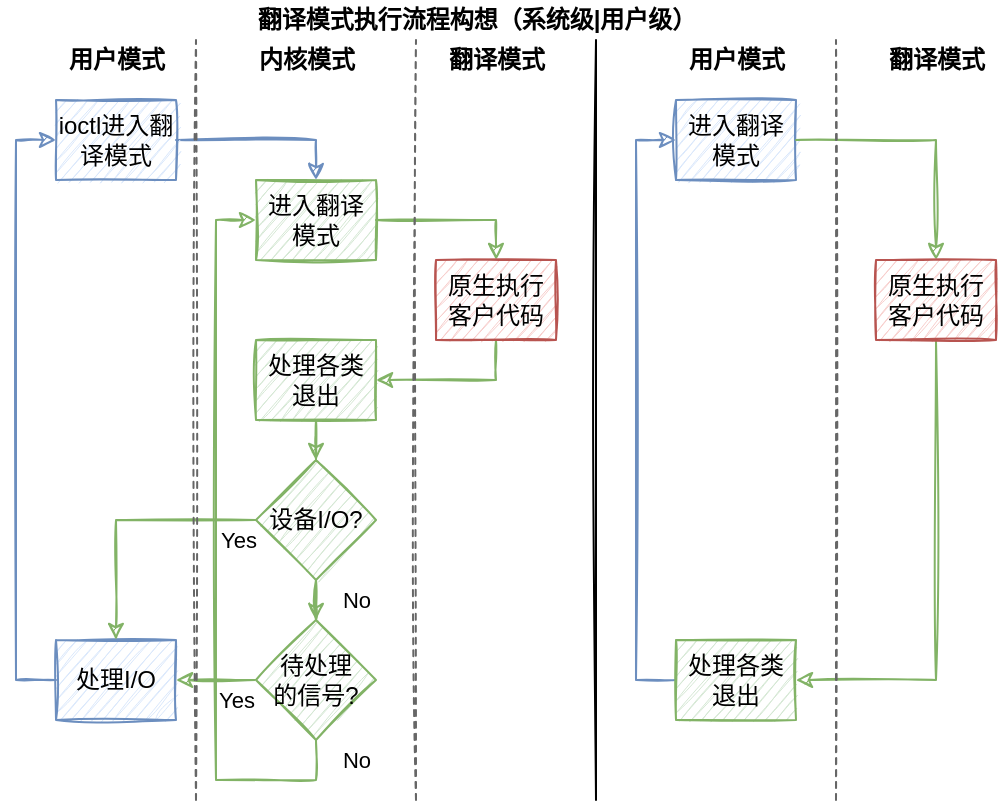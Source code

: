 <?xml version="1.0"?>
<mxfile version="18.1.3">
  <diagram id="EjLPqHsa3jpSlwRIpOHd" name="Page-1">
    <mxGraphModel dx="2" dy="1" grid="1" gridSize="10" guides="1" tooltips="1" connect="1" arrows="1" fold="1" page="1" pageScale="1" pageWidth="850" pageHeight="1100" math="0" shadow="0">
      <root>
        <mxCell id="0"/>
        <mxCell id="1" parent="0"/>
        <mxCell id="koXDlwmjDdaLfzvJnXQm-22" style="edgeStyle=orthogonalEdgeStyle;rounded=0;sketch=1;orthogonalLoop=1;jettySize=auto;html=1;entryX=0.5;entryY=0;entryDx=0;entryDy=0;fillColor=#dae8fc;strokeColor=#6c8ebf;" parent="1" source="koXDlwmjDdaLfzvJnXQm-1" target="koXDlwmjDdaLfzvJnXQm-2" edge="1">
          <mxGeometry relative="1" as="geometry"/>
        </mxCell>
        <mxCell id="koXDlwmjDdaLfzvJnXQm-1" value="ioctl&#x8FDB;&#x5165;&#x7FFB;&#x8BD1;&#x6A21;&#x5F0F;" style="rounded=0;whiteSpace=wrap;html=1;fillColor=#dae8fc;strokeColor=#6c8ebf;sketch=1;" parent="1" vertex="1">
          <mxGeometry x="100" y="80" width="60" height="40" as="geometry"/>
        </mxCell>
        <mxCell id="koXDlwmjDdaLfzvJnXQm-9" style="edgeStyle=orthogonalEdgeStyle;rounded=0;orthogonalLoop=1;jettySize=auto;html=1;fillColor=#d5e8d4;strokeColor=#82b366;sketch=1;entryX=0.5;entryY=0;entryDx=0;entryDy=0;" parent="1" source="koXDlwmjDdaLfzvJnXQm-2" target="koXDlwmjDdaLfzvJnXQm-3" edge="1">
          <mxGeometry relative="1" as="geometry">
            <mxPoint x="360" y="120" as="targetPoint"/>
            <Array as="points">
              <mxPoint x="320" y="140"/>
            </Array>
          </mxGeometry>
        </mxCell>
        <mxCell id="koXDlwmjDdaLfzvJnXQm-2" value="&#x8FDB;&#x5165;&#x7FFB;&#x8BD1;&#x6A21;&#x5F0F;" style="rounded=0;whiteSpace=wrap;html=1;fillColor=#d5e8d4;strokeColor=#82b366;sketch=1;" parent="1" vertex="1">
          <mxGeometry x="200" y="120" width="60" height="40" as="geometry"/>
        </mxCell>
        <mxCell id="koXDlwmjDdaLfzvJnXQm-10" style="edgeStyle=orthogonalEdgeStyle;rounded=0;orthogonalLoop=1;jettySize=auto;html=1;fillColor=#d5e8d4;strokeColor=#82b366;sketch=1;exitX=0.5;exitY=1;exitDx=0;exitDy=0;" parent="1" source="koXDlwmjDdaLfzvJnXQm-3" target="koXDlwmjDdaLfzvJnXQm-4" edge="1">
          <mxGeometry relative="1" as="geometry">
            <mxPoint x="360" y="230" as="sourcePoint"/>
            <Array as="points">
              <mxPoint x="320" y="220"/>
            </Array>
          </mxGeometry>
        </mxCell>
        <mxCell id="koXDlwmjDdaLfzvJnXQm-3" value="&#x539F;&#x751F;&#x6267;&#x884C;&#x5BA2;&#x6237;&#x4EE3;&#x7801;" style="rounded=0;whiteSpace=wrap;html=1;fillColor=#f8cecc;strokeColor=#b85450;sketch=1;" parent="1" vertex="1">
          <mxGeometry x="290" y="160" width="60" height="40" as="geometry"/>
        </mxCell>
        <mxCell id="koXDlwmjDdaLfzvJnXQm-11" style="edgeStyle=orthogonalEdgeStyle;rounded=0;orthogonalLoop=1;jettySize=auto;html=1;fillColor=#d5e8d4;strokeColor=#82b366;sketch=1;" parent="1" source="koXDlwmjDdaLfzvJnXQm-4" target="koXDlwmjDdaLfzvJnXQm-6" edge="1">
          <mxGeometry relative="1" as="geometry"/>
        </mxCell>
        <mxCell id="koXDlwmjDdaLfzvJnXQm-4" value="&#x5904;&#x7406;&#x5404;&#x7C7B;&#x9000;&#x51FA;" style="rounded=0;whiteSpace=wrap;html=1;fillColor=#d5e8d4;strokeColor=#82b366;sketch=1;" parent="1" vertex="1">
          <mxGeometry x="200" y="200" width="60" height="40" as="geometry"/>
        </mxCell>
        <mxCell id="koXDlwmjDdaLfzvJnXQm-19" style="edgeStyle=orthogonalEdgeStyle;rounded=0;orthogonalLoop=1;jettySize=auto;html=1;fillColor=#dae8fc;strokeColor=#6c8ebf;sketch=1;" parent="1" source="koXDlwmjDdaLfzvJnXQm-5" target="koXDlwmjDdaLfzvJnXQm-1" edge="1">
          <mxGeometry relative="1" as="geometry">
            <Array as="points">
              <mxPoint x="80" y="370"/>
              <mxPoint x="80" y="100"/>
            </Array>
          </mxGeometry>
        </mxCell>
        <mxCell id="koXDlwmjDdaLfzvJnXQm-5" value="&#x5904;&#x7406;I/O" style="rounded=0;whiteSpace=wrap;html=1;fillColor=#dae8fc;strokeColor=#6c8ebf;sketch=1;" parent="1" vertex="1">
          <mxGeometry x="100" y="350" width="60" height="40" as="geometry"/>
        </mxCell>
        <mxCell id="koXDlwmjDdaLfzvJnXQm-12" value="No" style="edgeStyle=orthogonalEdgeStyle;rounded=0;orthogonalLoop=1;jettySize=auto;html=1;fillColor=#d5e8d4;strokeColor=#82b366;sketch=1;" parent="1" source="koXDlwmjDdaLfzvJnXQm-6" target="koXDlwmjDdaLfzvJnXQm-7" edge="1">
          <mxGeometry x="0.667" y="20" relative="1" as="geometry">
            <mxPoint as="offset"/>
          </mxGeometry>
        </mxCell>
        <mxCell id="koXDlwmjDdaLfzvJnXQm-13" value="Yes" style="edgeStyle=orthogonalEdgeStyle;rounded=0;orthogonalLoop=1;jettySize=auto;html=1;fillColor=#d5e8d4;strokeColor=#82b366;sketch=1;" parent="1" source="koXDlwmjDdaLfzvJnXQm-6" target="koXDlwmjDdaLfzvJnXQm-5" edge="1">
          <mxGeometry x="-0.857" y="10" relative="1" as="geometry">
            <mxPoint as="offset"/>
          </mxGeometry>
        </mxCell>
        <mxCell id="koXDlwmjDdaLfzvJnXQm-6" value="&#x8BBE;&#x5907;I/O?" style="rhombus;whiteSpace=wrap;html=1;fillColor=#d5e8d4;strokeColor=#82b366;sketch=1;" parent="1" vertex="1">
          <mxGeometry x="200" y="260" width="60" height="60" as="geometry"/>
        </mxCell>
        <mxCell id="koXDlwmjDdaLfzvJnXQm-14" value="No" style="edgeStyle=orthogonalEdgeStyle;rounded=0;orthogonalLoop=1;jettySize=auto;html=1;fillColor=#d5e8d4;strokeColor=#82b366;sketch=1;" parent="1" source="koXDlwmjDdaLfzvJnXQm-7" target="koXDlwmjDdaLfzvJnXQm-2" edge="1">
          <mxGeometry x="-0.947" y="20" relative="1" as="geometry">
            <Array as="points">
              <mxPoint x="230" y="420"/>
              <mxPoint x="180" y="420"/>
              <mxPoint x="180" y="140"/>
            </Array>
            <mxPoint as="offset"/>
          </mxGeometry>
        </mxCell>
        <mxCell id="koXDlwmjDdaLfzvJnXQm-15" value="Yes" style="edgeStyle=orthogonalEdgeStyle;rounded=0;orthogonalLoop=1;jettySize=auto;html=1;fillColor=#d5e8d4;strokeColor=#82b366;sketch=1;" parent="1" source="koXDlwmjDdaLfzvJnXQm-7" target="koXDlwmjDdaLfzvJnXQm-5" edge="1">
          <mxGeometry x="-0.5" y="10" relative="1" as="geometry">
            <mxPoint as="offset"/>
          </mxGeometry>
        </mxCell>
        <mxCell id="koXDlwmjDdaLfzvJnXQm-7" value="&#x5F85;&#x5904;&#x7406;&lt;br&gt;&#x7684;&#x4FE1;&#x53F7;?" style="rhombus;whiteSpace=wrap;html=1;fillColor=#d5e8d4;strokeColor=#82b366;sketch=1;" parent="1" vertex="1">
          <mxGeometry x="200" y="340" width="60" height="60" as="geometry"/>
        </mxCell>
        <mxCell id="koXDlwmjDdaLfzvJnXQm-16" value="" style="endArrow=none;dashed=1;html=1;rounded=0;fillColor=#f5f5f5;strokeColor=#666666;sketch=1;" parent="1" edge="1">
          <mxGeometry width="50" height="50" relative="1" as="geometry">
            <mxPoint x="170" y="430" as="sourcePoint"/>
            <mxPoint x="170" y="50" as="targetPoint"/>
          </mxGeometry>
        </mxCell>
        <mxCell id="koXDlwmjDdaLfzvJnXQm-17" value="" style="endArrow=none;dashed=1;html=1;rounded=0;fillColor=#f5f5f5;strokeColor=#666666;sketch=1;" parent="1" edge="1">
          <mxGeometry width="50" height="50" relative="1" as="geometry">
            <mxPoint x="280" y="430" as="sourcePoint"/>
            <mxPoint x="280" y="50" as="targetPoint"/>
          </mxGeometry>
        </mxCell>
        <mxCell id="koXDlwmjDdaLfzvJnXQm-18" value="&lt;b&gt;&#x7528;&#x6237;&#x6A21;&#x5F0F;&lt;/b&gt;" style="text;html=1;align=center;verticalAlign=middle;resizable=0;points=[];autosize=1;strokeColor=none;fillColor=none;sketch=1;" parent="1" vertex="1">
          <mxGeometry x="100" y="50" width="60" height="20" as="geometry"/>
        </mxCell>
        <mxCell id="koXDlwmjDdaLfzvJnXQm-20" value="&lt;b&gt;&#x5185;&#x6838;&#x6A21;&#x5F0F;&lt;/b&gt;" style="text;html=1;align=center;verticalAlign=middle;resizable=0;points=[];autosize=1;strokeColor=none;fillColor=none;sketch=1;" parent="1" vertex="1">
          <mxGeometry x="195" y="50" width="60" height="20" as="geometry"/>
        </mxCell>
        <mxCell id="koXDlwmjDdaLfzvJnXQm-21" value="&lt;b&gt;&#x7FFB;&#x8BD1;&#x6A21;&#x5F0F;&lt;/b&gt;" style="text;html=1;align=center;verticalAlign=middle;resizable=0;points=[];autosize=1;strokeColor=none;fillColor=none;sketch=1;" parent="1" vertex="1">
          <mxGeometry x="290" y="50" width="60" height="20" as="geometry"/>
        </mxCell>
        <mxCell id="Cl6PSrrrf85oCCoB7EY7-1" value="&lt;b&gt;&#x7FFB;&#x8BD1;&#x6A21;&#x5F0F;&#x6267;&#x884C;&#x6D41;&#x7A0B;&#x6784;&#x60F3;&#xFF08;&#x7CFB;&#x7EDF;&#x7EA7;|&#x7528;&#x6237;&#x7EA7;&#xFF09;&lt;/b&gt;" style="text;html=1;align=center;verticalAlign=middle;resizable=0;points=[];autosize=1;strokeColor=none;fillColor=none;sketch=1;" parent="1" vertex="1">
          <mxGeometry x="195" y="30" width="230" height="20" as="geometry"/>
        </mxCell>
        <mxCell id="JtBp5-Y0KFnmSsRjvcdL-2" value="&#x8FDB;&#x5165;&#x7FFB;&#x8BD1;&#x6A21;&#x5F0F;" style="rounded=0;whiteSpace=wrap;html=1;fillColor=#dae8fc;strokeColor=#6c8ebf;sketch=1;" parent="1" vertex="1">
          <mxGeometry x="410" y="80" width="60" height="40" as="geometry"/>
        </mxCell>
        <mxCell id="JtBp5-Y0KFnmSsRjvcdL-3" style="edgeStyle=orthogonalEdgeStyle;rounded=0;orthogonalLoop=1;jettySize=auto;html=1;fillColor=#d5e8d4;strokeColor=#82b366;sketch=1;entryX=0.5;entryY=0;entryDx=0;entryDy=0;exitX=1;exitY=0.5;exitDx=0;exitDy=0;" parent="1" source="JtBp5-Y0KFnmSsRjvcdL-2" target="JtBp5-Y0KFnmSsRjvcdL-6" edge="1">
          <mxGeometry relative="1" as="geometry">
            <mxPoint x="570" y="120" as="targetPoint"/>
            <Array as="points">
              <mxPoint x="540" y="100"/>
            </Array>
            <mxPoint x="470" y="140" as="sourcePoint"/>
          </mxGeometry>
        </mxCell>
        <mxCell id="JtBp5-Y0KFnmSsRjvcdL-5" style="edgeStyle=orthogonalEdgeStyle;rounded=0;orthogonalLoop=1;jettySize=auto;html=1;fillColor=#d5e8d4;strokeColor=#82b366;sketch=1;exitX=0.5;exitY=1;exitDx=0;exitDy=0;entryX=1;entryY=0.5;entryDx=0;entryDy=0;" parent="1" source="JtBp5-Y0KFnmSsRjvcdL-6" target="JtBp5-Y0KFnmSsRjvcdL-10" edge="1">
          <mxGeometry relative="1" as="geometry">
            <mxPoint x="570" y="230" as="sourcePoint"/>
            <Array as="points">
              <mxPoint x="540" y="370"/>
            </Array>
            <mxPoint x="470" y="220" as="targetPoint"/>
          </mxGeometry>
        </mxCell>
        <mxCell id="JtBp5-Y0KFnmSsRjvcdL-6" value="&#x539F;&#x751F;&#x6267;&#x884C;&#x5BA2;&#x6237;&#x4EE3;&#x7801;" style="rounded=0;whiteSpace=wrap;html=1;fillColor=#f8cecc;strokeColor=#b85450;sketch=1;" parent="1" vertex="1">
          <mxGeometry x="510" y="160" width="60" height="40" as="geometry"/>
        </mxCell>
        <mxCell id="JtBp5-Y0KFnmSsRjvcdL-9" style="edgeStyle=orthogonalEdgeStyle;rounded=0;orthogonalLoop=1;jettySize=auto;html=1;fillColor=#dae8fc;strokeColor=#6c8ebf;sketch=1;" parent="1" source="JtBp5-Y0KFnmSsRjvcdL-10" target="JtBp5-Y0KFnmSsRjvcdL-2" edge="1">
          <mxGeometry relative="1" as="geometry">
            <Array as="points">
              <mxPoint x="390" y="370"/>
              <mxPoint x="390" y="100"/>
            </Array>
          </mxGeometry>
        </mxCell>
        <mxCell id="JtBp5-Y0KFnmSsRjvcdL-10" value="&#x5904;&#x7406;&#x5404;&#x7C7B;&#x9000;&#x51FA;" style="rounded=0;whiteSpace=wrap;html=1;fillColor=#d5e8d4;strokeColor=#82b366;sketch=1;" parent="1" vertex="1">
          <mxGeometry x="410" y="350" width="60" height="40" as="geometry"/>
        </mxCell>
        <mxCell id="JtBp5-Y0KFnmSsRjvcdL-19" value="&lt;b&gt;&#x7528;&#x6237;&#x6A21;&#x5F0F;&lt;/b&gt;" style="text;html=1;align=center;verticalAlign=middle;resizable=0;points=[];autosize=1;strokeColor=none;fillColor=none;sketch=1;" parent="1" vertex="1">
          <mxGeometry x="410" y="50" width="60" height="20" as="geometry"/>
        </mxCell>
        <mxCell id="JtBp5-Y0KFnmSsRjvcdL-22" value="" style="endArrow=none;dashed=1;html=1;rounded=0;fillColor=#f5f5f5;strokeColor=#666666;sketch=1;" parent="1" edge="1">
          <mxGeometry width="50" height="50" relative="1" as="geometry">
            <mxPoint x="490" y="430" as="sourcePoint"/>
            <mxPoint x="490" y="50" as="targetPoint"/>
          </mxGeometry>
        </mxCell>
        <mxCell id="JtBp5-Y0KFnmSsRjvcdL-23" value="&lt;b&gt;&#x7FFB;&#x8BD1;&#x6A21;&#x5F0F;&lt;/b&gt;" style="text;html=1;align=center;verticalAlign=middle;resizable=0;points=[];autosize=1;strokeColor=none;fillColor=none;sketch=1;" parent="1" vertex="1">
          <mxGeometry x="510" y="50" width="60" height="20" as="geometry"/>
        </mxCell>
        <mxCell id="JtBp5-Y0KFnmSsRjvcdL-25" value="" style="endArrow=none;html=1;rounded=0;sketch=1;" parent="1" edge="1">
          <mxGeometry width="50" height="50" relative="1" as="geometry">
            <mxPoint x="370" y="430" as="sourcePoint"/>
            <mxPoint x="370" y="50" as="targetPoint"/>
          </mxGeometry>
        </mxCell>
      </root>
    </mxGraphModel>
  </diagram>
</mxfile>
